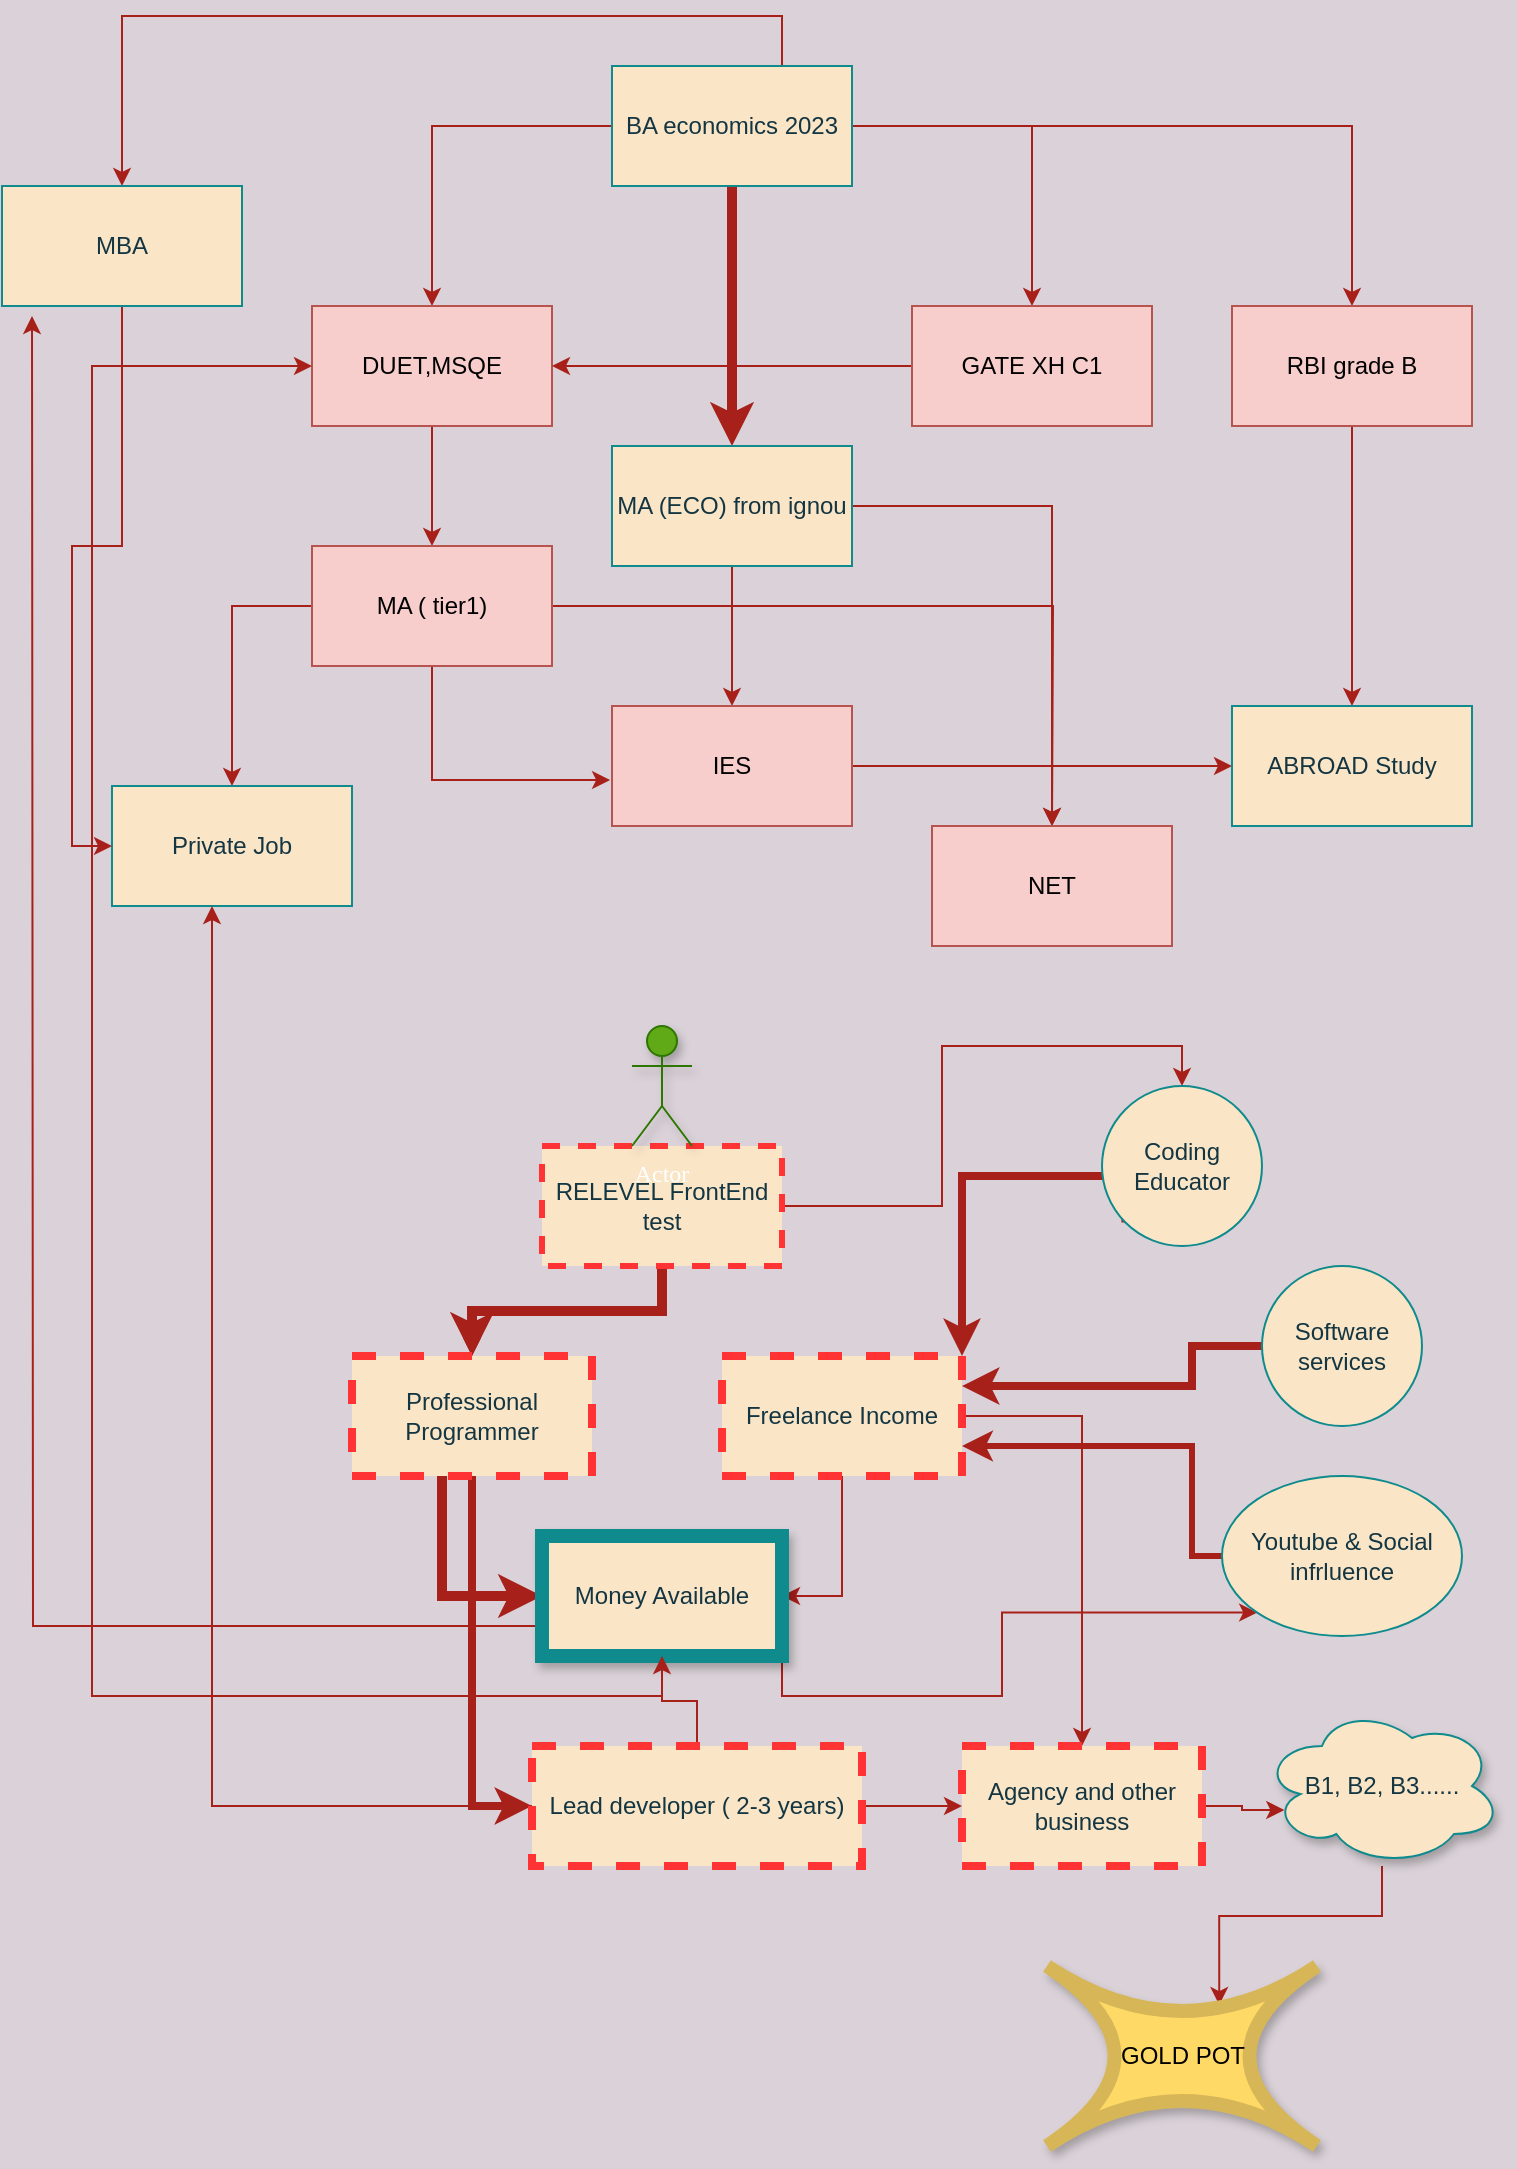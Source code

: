 <mxfile version="18.0.2" type="github">
  <diagram id="l5MQT0l0J_C5blnGxe-R" name="Page-1">
    <mxGraphModel dx="958" dy="636" grid="1" gridSize="15" guides="1" tooltips="1" connect="1" arrows="1" fold="1" page="1" pageScale="1" pageWidth="850" pageHeight="1100" background="#DAD2D8" math="0" shadow="0">
      <root>
        <mxCell id="0" />
        <mxCell id="1" parent="0" />
        <mxCell id="cHPvtZxhLTsQ24sQFhtI-3" value="" style="edgeStyle=orthogonalEdgeStyle;rounded=0;orthogonalLoop=1;jettySize=auto;html=1;labelBackgroundColor=#DAD2D8;strokeColor=#A8201A;fontColor=#143642;" parent="1" source="cHPvtZxhLTsQ24sQFhtI-1" target="cHPvtZxhLTsQ24sQFhtI-2" edge="1">
          <mxGeometry relative="1" as="geometry" />
        </mxCell>
        <mxCell id="cHPvtZxhLTsQ24sQFhtI-6" value="" style="edgeStyle=orthogonalEdgeStyle;rounded=0;orthogonalLoop=1;jettySize=auto;html=1;labelBackgroundColor=#DAD2D8;strokeColor=#A8201A;fontColor=#143642;" parent="1" source="cHPvtZxhLTsQ24sQFhtI-1" target="cHPvtZxhLTsQ24sQFhtI-5" edge="1">
          <mxGeometry relative="1" as="geometry" />
        </mxCell>
        <mxCell id="cHPvtZxhLTsQ24sQFhtI-9" value="" style="edgeStyle=orthogonalEdgeStyle;rounded=0;orthogonalLoop=1;jettySize=auto;html=1;strokeWidth=5;labelBackgroundColor=#DAD2D8;strokeColor=#A8201A;fontColor=#143642;" parent="1" source="cHPvtZxhLTsQ24sQFhtI-1" target="cHPvtZxhLTsQ24sQFhtI-8" edge="1">
          <mxGeometry relative="1" as="geometry" />
        </mxCell>
        <mxCell id="cHPvtZxhLTsQ24sQFhtI-14" style="edgeStyle=orthogonalEdgeStyle;rounded=0;orthogonalLoop=1;jettySize=auto;html=1;exitX=1;exitY=0.5;exitDx=0;exitDy=0;entryX=0.5;entryY=0;entryDx=0;entryDy=0;labelBackgroundColor=#DAD2D8;strokeColor=#A8201A;fontColor=#143642;" parent="1" source="cHPvtZxhLTsQ24sQFhtI-1" target="cHPvtZxhLTsQ24sQFhtI-13" edge="1">
          <mxGeometry relative="1" as="geometry" />
        </mxCell>
        <mxCell id="l-d240GoZ30HzUqu10cJ-5" style="edgeStyle=orthogonalEdgeStyle;orthogonalLoop=1;jettySize=auto;html=1;exitX=1;exitY=0;exitDx=0;exitDy=0;entryX=0.5;entryY=0;entryDx=0;entryDy=0;strokeWidth=1;rounded=0;labelBackgroundColor=#DAD2D8;strokeColor=#A8201A;fontColor=#143642;" edge="1" parent="1" source="cHPvtZxhLTsQ24sQFhtI-1" target="l-d240GoZ30HzUqu10cJ-4">
          <mxGeometry relative="1" as="geometry">
            <Array as="points">
              <mxPoint x="435" y="40" />
              <mxPoint x="435" y="15" />
              <mxPoint x="105" y="15" />
            </Array>
          </mxGeometry>
        </mxCell>
        <mxCell id="cHPvtZxhLTsQ24sQFhtI-1" value="BA economics 2023" style="rounded=0;whiteSpace=wrap;html=1;fillColor=#FAE5C7;strokeColor=#0F8B8D;fontColor=#143642;" parent="1" vertex="1">
          <mxGeometry x="350" y="40" width="120" height="60" as="geometry" />
        </mxCell>
        <mxCell id="cHPvtZxhLTsQ24sQFhtI-20" style="edgeStyle=orthogonalEdgeStyle;rounded=0;orthogonalLoop=1;jettySize=auto;html=1;labelBackgroundColor=#DAD2D8;strokeColor=#A8201A;fontColor=#143642;" parent="1" source="cHPvtZxhLTsQ24sQFhtI-2" target="cHPvtZxhLTsQ24sQFhtI-19" edge="1">
          <mxGeometry relative="1" as="geometry" />
        </mxCell>
        <mxCell id="cHPvtZxhLTsQ24sQFhtI-2" value="DUET,MSQE" style="whiteSpace=wrap;html=1;rounded=0;fillColor=#f8cecc;strokeColor=#b85450;" parent="1" vertex="1">
          <mxGeometry x="200" y="160" width="120" height="60" as="geometry" />
        </mxCell>
        <mxCell id="cHPvtZxhLTsQ24sQFhtI-7" style="edgeStyle=orthogonalEdgeStyle;rounded=0;orthogonalLoop=1;jettySize=auto;html=1;exitX=0;exitY=0.5;exitDx=0;exitDy=0;entryX=1;entryY=0.5;entryDx=0;entryDy=0;labelBackgroundColor=#DAD2D8;strokeColor=#A8201A;fontColor=#143642;" parent="1" source="cHPvtZxhLTsQ24sQFhtI-5" target="cHPvtZxhLTsQ24sQFhtI-2" edge="1">
          <mxGeometry relative="1" as="geometry" />
        </mxCell>
        <mxCell id="cHPvtZxhLTsQ24sQFhtI-5" value="GATE XH C1" style="whiteSpace=wrap;html=1;rounded=0;fillColor=#f8cecc;strokeColor=#b85450;" parent="1" vertex="1">
          <mxGeometry x="500" y="160" width="120" height="60" as="geometry" />
        </mxCell>
        <mxCell id="cHPvtZxhLTsQ24sQFhtI-12" style="edgeStyle=orthogonalEdgeStyle;rounded=0;orthogonalLoop=1;jettySize=auto;html=1;exitX=0.5;exitY=1;exitDx=0;exitDy=0;entryX=0.5;entryY=0;entryDx=0;entryDy=0;labelBackgroundColor=#DAD2D8;strokeColor=#A8201A;fontColor=#143642;" parent="1" source="cHPvtZxhLTsQ24sQFhtI-8" target="cHPvtZxhLTsQ24sQFhtI-10" edge="1">
          <mxGeometry relative="1" as="geometry" />
        </mxCell>
        <mxCell id="cHPvtZxhLTsQ24sQFhtI-26" style="edgeStyle=orthogonalEdgeStyle;rounded=0;orthogonalLoop=1;jettySize=auto;html=1;entryX=0.5;entryY=0;entryDx=0;entryDy=0;labelBackgroundColor=#DAD2D8;strokeColor=#A8201A;fontColor=#143642;" parent="1" source="cHPvtZxhLTsQ24sQFhtI-8" target="cHPvtZxhLTsQ24sQFhtI-25" edge="1">
          <mxGeometry relative="1" as="geometry" />
        </mxCell>
        <mxCell id="cHPvtZxhLTsQ24sQFhtI-8" value="MA (ECO) from ignou" style="whiteSpace=wrap;html=1;rounded=0;fillColor=#FAE5C7;strokeColor=#0F8B8D;fontColor=#143642;" parent="1" vertex="1">
          <mxGeometry x="350" y="230" width="120" height="60" as="geometry" />
        </mxCell>
        <mxCell id="cHPvtZxhLTsQ24sQFhtI-17" style="edgeStyle=orthogonalEdgeStyle;rounded=0;orthogonalLoop=1;jettySize=auto;html=1;exitX=1;exitY=0.5;exitDx=0;exitDy=0;labelBackgroundColor=#DAD2D8;strokeColor=#A8201A;fontColor=#143642;" parent="1" source="cHPvtZxhLTsQ24sQFhtI-10" target="cHPvtZxhLTsQ24sQFhtI-15" edge="1">
          <mxGeometry relative="1" as="geometry" />
        </mxCell>
        <mxCell id="cHPvtZxhLTsQ24sQFhtI-10" value="IES" style="rounded=0;whiteSpace=wrap;html=1;fillColor=#f8cecc;strokeColor=#b85450;" parent="1" vertex="1">
          <mxGeometry x="350" y="360" width="120" height="60" as="geometry" />
        </mxCell>
        <mxCell id="cHPvtZxhLTsQ24sQFhtI-18" style="edgeStyle=orthogonalEdgeStyle;rounded=0;orthogonalLoop=1;jettySize=auto;html=1;exitX=0.5;exitY=1;exitDx=0;exitDy=0;labelBackgroundColor=#DAD2D8;strokeColor=#A8201A;fontColor=#143642;" parent="1" source="cHPvtZxhLTsQ24sQFhtI-13" target="cHPvtZxhLTsQ24sQFhtI-15" edge="1">
          <mxGeometry relative="1" as="geometry" />
        </mxCell>
        <mxCell id="cHPvtZxhLTsQ24sQFhtI-13" value="RBI grade B" style="rounded=0;whiteSpace=wrap;html=1;fillColor=#f8cecc;strokeColor=#b85450;" parent="1" vertex="1">
          <mxGeometry x="660" y="160" width="120" height="60" as="geometry" />
        </mxCell>
        <mxCell id="cHPvtZxhLTsQ24sQFhtI-15" value="ABROAD Study&lt;br&gt;" style="rounded=0;whiteSpace=wrap;html=1;fillColor=#FAE5C7;strokeColor=#0F8B8D;fontColor=#143642;" parent="1" vertex="1">
          <mxGeometry x="660" y="360" width="120" height="60" as="geometry" />
        </mxCell>
        <mxCell id="cHPvtZxhLTsQ24sQFhtI-22" style="edgeStyle=orthogonalEdgeStyle;rounded=0;orthogonalLoop=1;jettySize=auto;html=1;exitX=0.5;exitY=1;exitDx=0;exitDy=0;entryX=-0.008;entryY=0.617;entryDx=0;entryDy=0;entryPerimeter=0;labelBackgroundColor=#DAD2D8;strokeColor=#A8201A;fontColor=#143642;" parent="1" source="cHPvtZxhLTsQ24sQFhtI-19" target="cHPvtZxhLTsQ24sQFhtI-10" edge="1">
          <mxGeometry relative="1" as="geometry" />
        </mxCell>
        <mxCell id="cHPvtZxhLTsQ24sQFhtI-24" style="edgeStyle=orthogonalEdgeStyle;rounded=0;orthogonalLoop=1;jettySize=auto;html=1;exitX=0;exitY=0.5;exitDx=0;exitDy=0;entryX=0.5;entryY=0;entryDx=0;entryDy=0;labelBackgroundColor=#DAD2D8;strokeColor=#A8201A;fontColor=#143642;" parent="1" source="cHPvtZxhLTsQ24sQFhtI-19" target="cHPvtZxhLTsQ24sQFhtI-23" edge="1">
          <mxGeometry relative="1" as="geometry" />
        </mxCell>
        <mxCell id="cHPvtZxhLTsQ24sQFhtI-27" style="edgeStyle=orthogonalEdgeStyle;rounded=0;orthogonalLoop=1;jettySize=auto;html=1;labelBackgroundColor=#DAD2D8;strokeColor=#A8201A;fontColor=#143642;" parent="1" source="cHPvtZxhLTsQ24sQFhtI-19" edge="1">
          <mxGeometry relative="1" as="geometry">
            <mxPoint x="570" y="420" as="targetPoint" />
          </mxGeometry>
        </mxCell>
        <mxCell id="cHPvtZxhLTsQ24sQFhtI-19" value="MA ( tier1)" style="rounded=0;whiteSpace=wrap;html=1;fillColor=#f8cecc;strokeColor=#b85450;" parent="1" vertex="1">
          <mxGeometry x="200" y="280" width="120" height="60" as="geometry" />
        </mxCell>
        <mxCell id="cHPvtZxhLTsQ24sQFhtI-23" value="Private Job" style="rounded=0;whiteSpace=wrap;html=1;fillColor=#FAE5C7;strokeColor=#0F8B8D;fontColor=#143642;" parent="1" vertex="1">
          <mxGeometry x="100" y="400" width="120" height="60" as="geometry" />
        </mxCell>
        <mxCell id="cHPvtZxhLTsQ24sQFhtI-25" value="NET" style="rounded=0;whiteSpace=wrap;html=1;fillColor=#f8cecc;strokeColor=#b85450;" parent="1" vertex="1">
          <mxGeometry x="510" y="420" width="120" height="60" as="geometry" />
        </mxCell>
        <mxCell id="cHPvtZxhLTsQ24sQFhtI-30" value="" style="edgeStyle=orthogonalEdgeStyle;rounded=0;orthogonalLoop=1;jettySize=auto;html=1;labelBackgroundColor=#DAD2D8;strokeColor=#A8201A;fontColor=#143642;" parent="1" source="cHPvtZxhLTsQ24sQFhtI-28" target="cHPvtZxhLTsQ24sQFhtI-29" edge="1">
          <mxGeometry relative="1" as="geometry" />
        </mxCell>
        <mxCell id="cHPvtZxhLTsQ24sQFhtI-31" value="" style="edgeStyle=orthogonalEdgeStyle;rounded=0;orthogonalLoop=1;jettySize=auto;html=1;strokeWidth=5;labelBackgroundColor=#DAD2D8;strokeColor=#A8201A;fontColor=#143642;" parent="1" source="cHPvtZxhLTsQ24sQFhtI-28" target="cHPvtZxhLTsQ24sQFhtI-29" edge="1">
          <mxGeometry relative="1" as="geometry" />
        </mxCell>
        <mxCell id="l-d240GoZ30HzUqu10cJ-1" style="edgeStyle=orthogonalEdgeStyle;orthogonalLoop=1;jettySize=auto;html=1;entryX=0.5;entryY=0;entryDx=0;entryDy=0;strokeWidth=1;labelBackgroundColor=#DAD2D8;strokeColor=#A8201A;fontColor=#143642;rounded=0;" edge="1" parent="1" source="cHPvtZxhLTsQ24sQFhtI-28" target="cHPvtZxhLTsQ24sQFhtI-43">
          <mxGeometry relative="1" as="geometry" />
        </mxCell>
        <mxCell id="cHPvtZxhLTsQ24sQFhtI-28" value="RELEVEL FrontEnd test" style="rounded=0;whiteSpace=wrap;html=1;fillColor=#FAE5C7;strokeColor=#FF3333;fontColor=#143642;dashed=1;strokeWidth=3;" parent="1" vertex="1">
          <mxGeometry x="315" y="580" width="120" height="60" as="geometry" />
        </mxCell>
        <mxCell id="cHPvtZxhLTsQ24sQFhtI-36" style="edgeStyle=orthogonalEdgeStyle;rounded=0;orthogonalLoop=1;jettySize=auto;html=1;entryX=0;entryY=0.5;entryDx=0;entryDy=0;strokeWidth=5;labelBackgroundColor=#DAD2D8;strokeColor=#A8201A;fontColor=#143642;" parent="1" source="cHPvtZxhLTsQ24sQFhtI-29" target="cHPvtZxhLTsQ24sQFhtI-34" edge="1">
          <mxGeometry relative="1" as="geometry">
            <Array as="points">
              <mxPoint x="265" y="805" />
            </Array>
          </mxGeometry>
        </mxCell>
        <mxCell id="cHPvtZxhLTsQ24sQFhtI-39" style="edgeStyle=orthogonalEdgeStyle;rounded=0;orthogonalLoop=1;jettySize=auto;html=1;entryX=0;entryY=0.5;entryDx=0;entryDy=0;strokeWidth=4;labelBackgroundColor=#DAD2D8;strokeColor=#A8201A;fontColor=#143642;" parent="1" source="cHPvtZxhLTsQ24sQFhtI-29" target="cHPvtZxhLTsQ24sQFhtI-38" edge="1">
          <mxGeometry relative="1" as="geometry" />
        </mxCell>
        <mxCell id="cHPvtZxhLTsQ24sQFhtI-29" value="Professional Programmer" style="rounded=0;whiteSpace=wrap;html=1;fillColor=#FAE5C7;strokeColor=#FF3333;fontColor=#143642;dashed=1;strokeWidth=4;" parent="1" vertex="1">
          <mxGeometry x="220" y="685" width="120" height="60" as="geometry" />
        </mxCell>
        <mxCell id="cHPvtZxhLTsQ24sQFhtI-37" style="edgeStyle=orthogonalEdgeStyle;rounded=0;orthogonalLoop=1;jettySize=auto;html=1;entryX=1;entryY=0.5;entryDx=0;entryDy=0;labelBackgroundColor=#DAD2D8;strokeColor=#A8201A;fontColor=#143642;" parent="1" source="cHPvtZxhLTsQ24sQFhtI-32" target="cHPvtZxhLTsQ24sQFhtI-34" edge="1">
          <mxGeometry relative="1" as="geometry" />
        </mxCell>
        <mxCell id="cHPvtZxhLTsQ24sQFhtI-42" style="edgeStyle=orthogonalEdgeStyle;rounded=0;orthogonalLoop=1;jettySize=auto;html=1;entryX=0.5;entryY=0;entryDx=0;entryDy=0;labelBackgroundColor=#DAD2D8;strokeColor=#A8201A;fontColor=#143642;" parent="1" source="cHPvtZxhLTsQ24sQFhtI-32" target="cHPvtZxhLTsQ24sQFhtI-41" edge="1">
          <mxGeometry relative="1" as="geometry">
            <Array as="points">
              <mxPoint x="585" y="715" />
            </Array>
          </mxGeometry>
        </mxCell>
        <mxCell id="cHPvtZxhLTsQ24sQFhtI-32" value="Freelance Income" style="rounded=0;whiteSpace=wrap;html=1;fillColor=#FAE5C7;strokeColor=#FF3333;fontColor=#143642;dashed=1;strokeWidth=4;" parent="1" vertex="1">
          <mxGeometry x="405" y="685" width="120" height="60" as="geometry" />
        </mxCell>
        <mxCell id="cHPvtZxhLTsQ24sQFhtI-35" style="edgeStyle=orthogonalEdgeStyle;rounded=0;orthogonalLoop=1;jettySize=auto;html=1;entryX=0;entryY=0.5;entryDx=0;entryDy=0;labelBackgroundColor=#DAD2D8;strokeColor=#A8201A;fontColor=#143642;" parent="1" source="cHPvtZxhLTsQ24sQFhtI-34" target="cHPvtZxhLTsQ24sQFhtI-2" edge="1">
          <mxGeometry relative="1" as="geometry">
            <Array as="points">
              <mxPoint x="375" y="855" />
              <mxPoint x="90" y="855" />
              <mxPoint x="90" y="190" />
            </Array>
          </mxGeometry>
        </mxCell>
        <mxCell id="l-d240GoZ30HzUqu10cJ-6" style="edgeStyle=orthogonalEdgeStyle;rounded=0;orthogonalLoop=1;jettySize=auto;html=1;exitX=0;exitY=0.75;exitDx=0;exitDy=0;strokeWidth=1;labelBackgroundColor=#DAD2D8;strokeColor=#A8201A;fontColor=#143642;" edge="1" parent="1" source="cHPvtZxhLTsQ24sQFhtI-34">
          <mxGeometry relative="1" as="geometry">
            <mxPoint x="60" y="165" as="targetPoint" />
          </mxGeometry>
        </mxCell>
        <mxCell id="l-d240GoZ30HzUqu10cJ-9" style="edgeStyle=orthogonalEdgeStyle;rounded=0;orthogonalLoop=1;jettySize=auto;html=1;exitX=1;exitY=1;exitDx=0;exitDy=0;entryX=0;entryY=1;entryDx=0;entryDy=0;strokeWidth=1;fontStyle=1;labelBackgroundColor=#DAD2D8;strokeColor=#A8201A;fontColor=#143642;" edge="1" parent="1" source="cHPvtZxhLTsQ24sQFhtI-34" target="cHPvtZxhLTsQ24sQFhtI-51">
          <mxGeometry relative="1" as="geometry" />
        </mxCell>
        <mxCell id="cHPvtZxhLTsQ24sQFhtI-34" value="Money Available&lt;br&gt;" style="rounded=0;whiteSpace=wrap;html=1;fillColor=#FAE5C7;strokeColor=#0F8B8D;strokeWidth=7;perimeterSpacing=0;shadow=1;glass=0;fontColor=#143642;" parent="1" vertex="1">
          <mxGeometry x="315" y="775" width="120" height="60" as="geometry" />
        </mxCell>
        <mxCell id="cHPvtZxhLTsQ24sQFhtI-50" value="" style="edgeStyle=orthogonalEdgeStyle;rounded=0;orthogonalLoop=1;jettySize=auto;html=1;labelBackgroundColor=#DAD2D8;strokeColor=#A8201A;fontColor=#143642;" parent="1" source="cHPvtZxhLTsQ24sQFhtI-38" target="cHPvtZxhLTsQ24sQFhtI-41" edge="1">
          <mxGeometry relative="1" as="geometry" />
        </mxCell>
        <mxCell id="cHPvtZxhLTsQ24sQFhtI-53" value="" style="edgeStyle=orthogonalEdgeStyle;rounded=0;orthogonalLoop=1;jettySize=auto;html=1;labelBackgroundColor=#DAD2D8;strokeColor=#A8201A;fontColor=#143642;" parent="1" source="cHPvtZxhLTsQ24sQFhtI-38" target="cHPvtZxhLTsQ24sQFhtI-34" edge="1">
          <mxGeometry relative="1" as="geometry" />
        </mxCell>
        <mxCell id="l-d240GoZ30HzUqu10cJ-8" style="edgeStyle=orthogonalEdgeStyle;rounded=0;orthogonalLoop=1;jettySize=auto;html=1;strokeWidth=1;labelBackgroundColor=#DAD2D8;strokeColor=#A8201A;fontColor=#143642;" edge="1" parent="1" source="cHPvtZxhLTsQ24sQFhtI-38" target="cHPvtZxhLTsQ24sQFhtI-23">
          <mxGeometry relative="1" as="geometry">
            <mxPoint x="150" y="467" as="targetPoint" />
            <Array as="points">
              <mxPoint x="150" y="910" />
            </Array>
          </mxGeometry>
        </mxCell>
        <mxCell id="cHPvtZxhLTsQ24sQFhtI-38" value="Lead developer ( 2-3 years)" style="rounded=0;whiteSpace=wrap;html=1;fillColor=#FAE5C7;strokeColor=#FF3333;fontColor=#143642;dashed=1;strokeWidth=4;" parent="1" vertex="1">
          <mxGeometry x="310" y="880" width="165" height="60" as="geometry" />
        </mxCell>
        <mxCell id="l-d240GoZ30HzUqu10cJ-14" style="edgeStyle=orthogonalEdgeStyle;rounded=0;orthogonalLoop=1;jettySize=auto;html=1;entryX=0.093;entryY=0.65;entryDx=0;entryDy=0;entryPerimeter=0;strokeWidth=1;labelBackgroundColor=#DAD2D8;strokeColor=#A8201A;fontColor=#143642;" edge="1" parent="1" source="cHPvtZxhLTsQ24sQFhtI-41" target="l-d240GoZ30HzUqu10cJ-10">
          <mxGeometry relative="1" as="geometry" />
        </mxCell>
        <mxCell id="cHPvtZxhLTsQ24sQFhtI-41" value="Agency and other business" style="rounded=0;whiteSpace=wrap;html=1;fillColor=#FAE5C7;fontColor=#143642;strokeColor=#FF3333;dashed=1;strokeWidth=4;" parent="1" vertex="1">
          <mxGeometry x="525" y="880" width="120" height="60" as="geometry" />
        </mxCell>
        <mxCell id="cHPvtZxhLTsQ24sQFhtI-45" style="edgeStyle=orthogonalEdgeStyle;rounded=0;orthogonalLoop=1;jettySize=auto;html=1;exitX=0;exitY=1;exitDx=0;exitDy=0;entryX=1;entryY=0;entryDx=0;entryDy=0;strokeWidth=4;labelBackgroundColor=#DAD2D8;strokeColor=#A8201A;fontColor=#143642;" parent="1" source="cHPvtZxhLTsQ24sQFhtI-43" target="cHPvtZxhLTsQ24sQFhtI-32" edge="1">
          <mxGeometry relative="1" as="geometry">
            <Array as="points">
              <mxPoint x="607" y="595" />
              <mxPoint x="525" y="595" />
            </Array>
          </mxGeometry>
        </mxCell>
        <mxCell id="cHPvtZxhLTsQ24sQFhtI-43" value="Coding Educator" style="ellipse;whiteSpace=wrap;html=1;aspect=fixed;fillColor=#FAE5C7;strokeColor=#0F8B8D;fontColor=#143642;rounded=0;" parent="1" vertex="1">
          <mxGeometry x="595" y="550" width="80" height="80" as="geometry" />
        </mxCell>
        <mxCell id="cHPvtZxhLTsQ24sQFhtI-48" style="edgeStyle=orthogonalEdgeStyle;rounded=0;orthogonalLoop=1;jettySize=auto;html=1;exitX=0;exitY=0.5;exitDx=0;exitDy=0;entryX=1;entryY=0.25;entryDx=0;entryDy=0;strokeWidth=4;labelBackgroundColor=#DAD2D8;strokeColor=#A8201A;fontColor=#143642;" parent="1" source="cHPvtZxhLTsQ24sQFhtI-46" target="cHPvtZxhLTsQ24sQFhtI-32" edge="1">
          <mxGeometry relative="1" as="geometry">
            <Array as="points">
              <mxPoint x="640" y="680" />
              <mxPoint x="640" y="700" />
            </Array>
          </mxGeometry>
        </mxCell>
        <mxCell id="cHPvtZxhLTsQ24sQFhtI-46" value="Software services&lt;br&gt;" style="ellipse;whiteSpace=wrap;html=1;aspect=fixed;fillColor=#FAE5C7;strokeColor=#0F8B8D;fontColor=#143642;rounded=0;" parent="1" vertex="1">
          <mxGeometry x="675" y="640" width="80" height="80" as="geometry" />
        </mxCell>
        <mxCell id="cHPvtZxhLTsQ24sQFhtI-52" style="edgeStyle=orthogonalEdgeStyle;rounded=0;orthogonalLoop=1;jettySize=auto;html=1;entryX=1;entryY=0.75;entryDx=0;entryDy=0;strokeWidth=3;labelBackgroundColor=#DAD2D8;strokeColor=#A8201A;fontColor=#143642;" parent="1" source="cHPvtZxhLTsQ24sQFhtI-51" target="cHPvtZxhLTsQ24sQFhtI-32" edge="1">
          <mxGeometry relative="1" as="geometry">
            <mxPoint x="550" y="730" as="targetPoint" />
            <Array as="points">
              <mxPoint x="640" y="785" />
              <mxPoint x="640" y="730" />
            </Array>
          </mxGeometry>
        </mxCell>
        <mxCell id="cHPvtZxhLTsQ24sQFhtI-51" value="Youtube &amp;amp; Social infrluence&lt;br&gt;" style="ellipse;whiteSpace=wrap;html=1;fillColor=#FAE5C7;strokeColor=#0F8B8D;fontColor=#143642;rounded=0;" parent="1" vertex="1">
          <mxGeometry x="655" y="745" width="120" height="80" as="geometry" />
        </mxCell>
        <mxCell id="l-d240GoZ30HzUqu10cJ-7" style="edgeStyle=orthogonalEdgeStyle;rounded=0;orthogonalLoop=1;jettySize=auto;html=1;entryX=0;entryY=0.5;entryDx=0;entryDy=0;strokeWidth=1;labelBackgroundColor=#DAD2D8;strokeColor=#A8201A;fontColor=#143642;" edge="1" parent="1" source="l-d240GoZ30HzUqu10cJ-4" target="cHPvtZxhLTsQ24sQFhtI-23">
          <mxGeometry relative="1" as="geometry" />
        </mxCell>
        <mxCell id="l-d240GoZ30HzUqu10cJ-4" value="MBA" style="rounded=0;whiteSpace=wrap;html=1;strokeColor=#0F8B8D;fillColor=#FAE5C7;fontColor=#143642;" vertex="1" parent="1">
          <mxGeometry x="45" y="100" width="120" height="60" as="geometry" />
        </mxCell>
        <mxCell id="l-d240GoZ30HzUqu10cJ-15" style="edgeStyle=orthogonalEdgeStyle;rounded=0;orthogonalLoop=1;jettySize=auto;html=1;entryX=0.638;entryY=0.217;entryDx=0;entryDy=0;entryPerimeter=0;strokeWidth=1;labelBackgroundColor=#DAD2D8;strokeColor=#A8201A;fontColor=#143642;" edge="1" parent="1" source="l-d240GoZ30HzUqu10cJ-10" target="l-d240GoZ30HzUqu10cJ-13">
          <mxGeometry relative="1" as="geometry" />
        </mxCell>
        <mxCell id="l-d240GoZ30HzUqu10cJ-10" value="B1, B2, B3......" style="ellipse;shape=cloud;whiteSpace=wrap;html=1;rounded=0;shadow=1;glass=0;strokeColor=#0F8B8D;strokeWidth=1;fillColor=#FAE5C7;fontColor=#143642;" vertex="1" parent="1">
          <mxGeometry x="675" y="860" width="120" height="80" as="geometry" />
        </mxCell>
        <object label="Actor" RAVI="" id="l-d240GoZ30HzUqu10cJ-11">
          <mxCell style="shape=umlActor;verticalLabelPosition=bottom;verticalAlign=top;html=1;outlineConnect=0;rounded=0;shadow=1;glass=0;strokeColor=#2D7600;strokeWidth=1;fillColor=#60a917;fontFamily=Times New Roman;whiteSpace=wrap;fontColor=#ffffff;" vertex="1" parent="1">
            <mxGeometry x="360" y="520" width="30" height="60" as="geometry" />
          </mxCell>
        </object>
        <mxCell id="l-d240GoZ30HzUqu10cJ-13" value="GOLD POT" style="shape=switch;whiteSpace=wrap;html=1;rounded=0;shadow=1;glass=0;strokeColor=#D6B656;strokeWidth=7;fillColor=#FFD966;perimeterSpacing=0;sketch=0;" vertex="1" parent="1">
          <mxGeometry x="567.5" y="990" width="135" height="90" as="geometry" />
        </mxCell>
      </root>
    </mxGraphModel>
  </diagram>
</mxfile>
